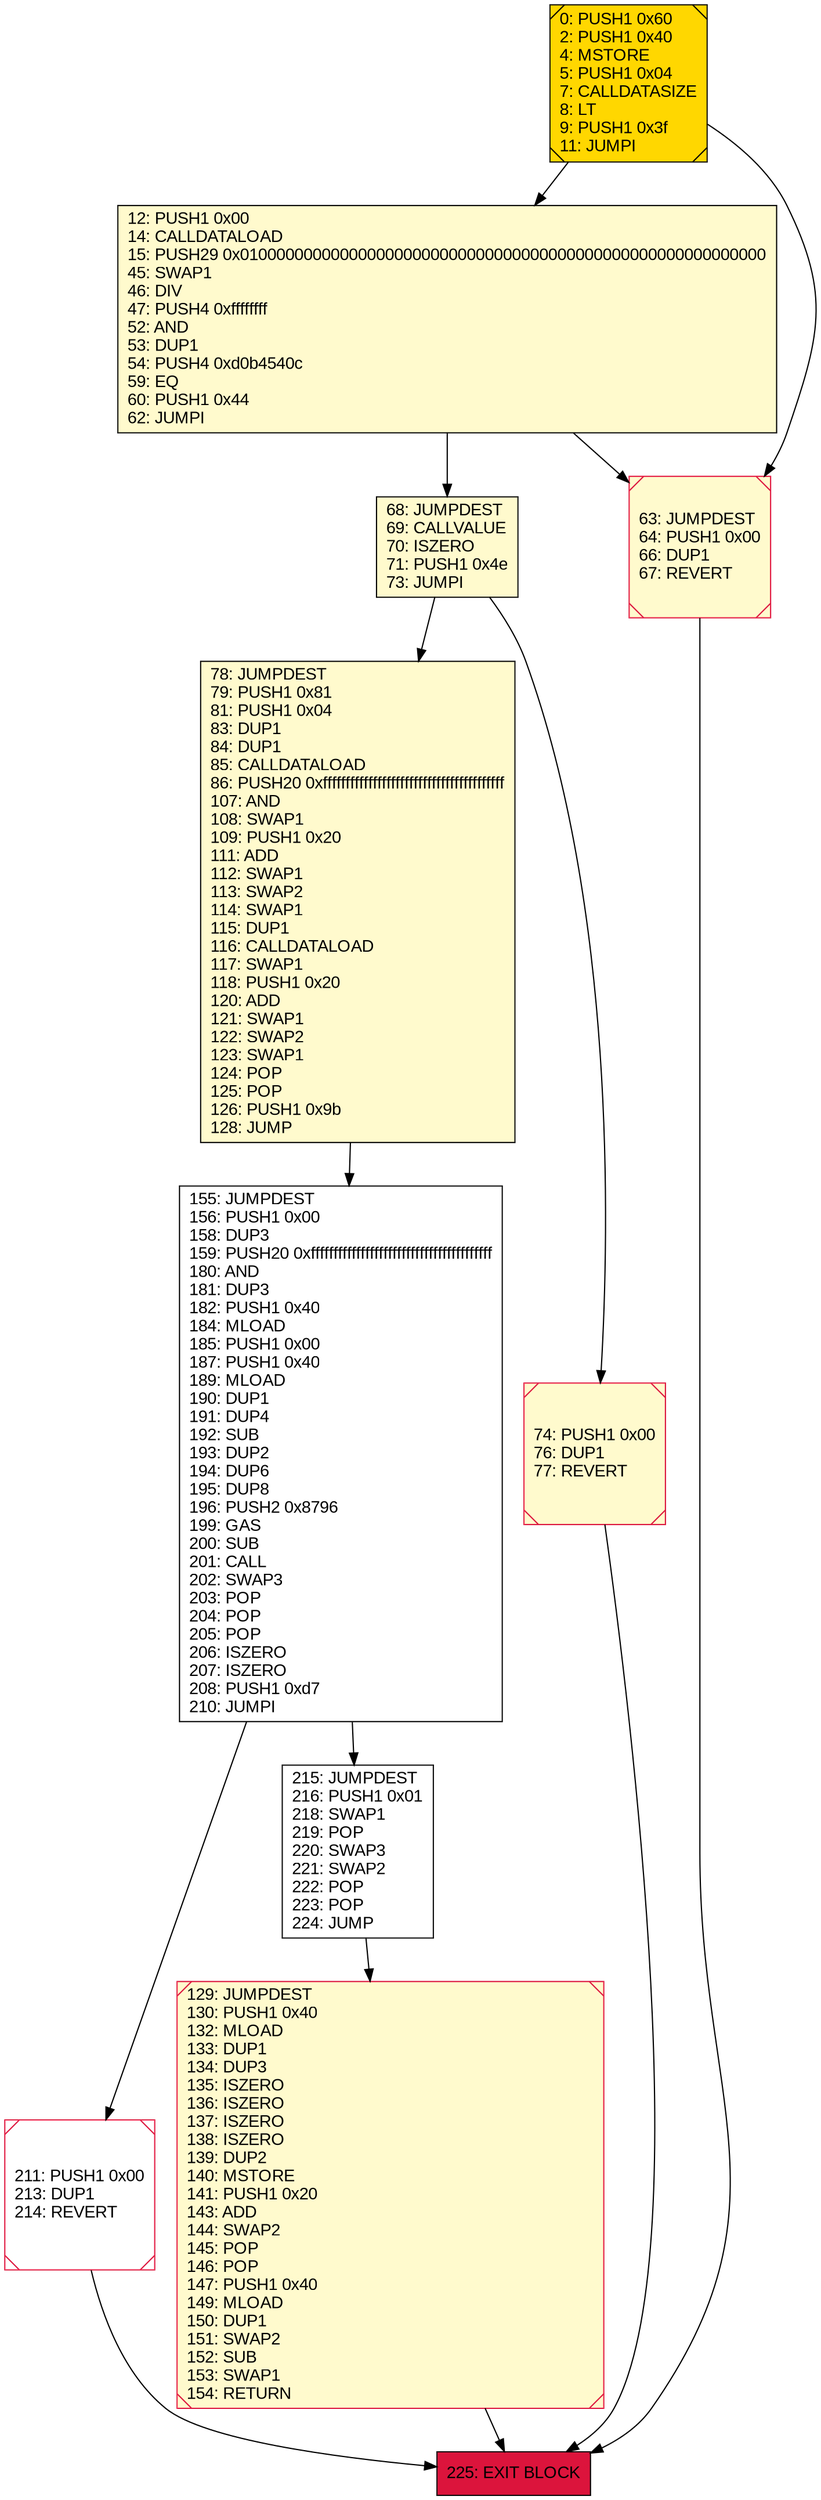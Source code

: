 digraph G {
bgcolor=transparent rankdir=UD;
node [shape=box style=filled color=black fillcolor=white fontname=arial fontcolor=black];
225 [label="225: EXIT BLOCK\l" fillcolor=crimson ];
211 [label="211: PUSH1 0x00\l213: DUP1\l214: REVERT\l" shape=Msquare color=crimson ];
12 [label="12: PUSH1 0x00\l14: CALLDATALOAD\l15: PUSH29 0x0100000000000000000000000000000000000000000000000000000000\l45: SWAP1\l46: DIV\l47: PUSH4 0xffffffff\l52: AND\l53: DUP1\l54: PUSH4 0xd0b4540c\l59: EQ\l60: PUSH1 0x44\l62: JUMPI\l" fillcolor=lemonchiffon ];
68 [label="68: JUMPDEST\l69: CALLVALUE\l70: ISZERO\l71: PUSH1 0x4e\l73: JUMPI\l" fillcolor=lemonchiffon ];
155 [label="155: JUMPDEST\l156: PUSH1 0x00\l158: DUP3\l159: PUSH20 0xffffffffffffffffffffffffffffffffffffffff\l180: AND\l181: DUP3\l182: PUSH1 0x40\l184: MLOAD\l185: PUSH1 0x00\l187: PUSH1 0x40\l189: MLOAD\l190: DUP1\l191: DUP4\l192: SUB\l193: DUP2\l194: DUP6\l195: DUP8\l196: PUSH2 0x8796\l199: GAS\l200: SUB\l201: CALL\l202: SWAP3\l203: POP\l204: POP\l205: POP\l206: ISZERO\l207: ISZERO\l208: PUSH1 0xd7\l210: JUMPI\l" ];
63 [label="63: JUMPDEST\l64: PUSH1 0x00\l66: DUP1\l67: REVERT\l" fillcolor=lemonchiffon shape=Msquare color=crimson ];
78 [label="78: JUMPDEST\l79: PUSH1 0x81\l81: PUSH1 0x04\l83: DUP1\l84: DUP1\l85: CALLDATALOAD\l86: PUSH20 0xffffffffffffffffffffffffffffffffffffffff\l107: AND\l108: SWAP1\l109: PUSH1 0x20\l111: ADD\l112: SWAP1\l113: SWAP2\l114: SWAP1\l115: DUP1\l116: CALLDATALOAD\l117: SWAP1\l118: PUSH1 0x20\l120: ADD\l121: SWAP1\l122: SWAP2\l123: SWAP1\l124: POP\l125: POP\l126: PUSH1 0x9b\l128: JUMP\l" fillcolor=lemonchiffon ];
74 [label="74: PUSH1 0x00\l76: DUP1\l77: REVERT\l" fillcolor=lemonchiffon shape=Msquare color=crimson ];
215 [label="215: JUMPDEST\l216: PUSH1 0x01\l218: SWAP1\l219: POP\l220: SWAP3\l221: SWAP2\l222: POP\l223: POP\l224: JUMP\l" ];
129 [label="129: JUMPDEST\l130: PUSH1 0x40\l132: MLOAD\l133: DUP1\l134: DUP3\l135: ISZERO\l136: ISZERO\l137: ISZERO\l138: ISZERO\l139: DUP2\l140: MSTORE\l141: PUSH1 0x20\l143: ADD\l144: SWAP2\l145: POP\l146: POP\l147: PUSH1 0x40\l149: MLOAD\l150: DUP1\l151: SWAP2\l152: SUB\l153: SWAP1\l154: RETURN\l" fillcolor=lemonchiffon shape=Msquare color=crimson ];
0 [label="0: PUSH1 0x60\l2: PUSH1 0x40\l4: MSTORE\l5: PUSH1 0x04\l7: CALLDATASIZE\l8: LT\l9: PUSH1 0x3f\l11: JUMPI\l" fillcolor=lemonchiffon shape=Msquare fillcolor=gold ];
215 -> 129;
155 -> 215;
74 -> 225;
155 -> 211;
12 -> 68;
12 -> 63;
68 -> 74;
68 -> 78;
78 -> 155;
211 -> 225;
0 -> 63;
0 -> 12;
63 -> 225;
129 -> 225;
}